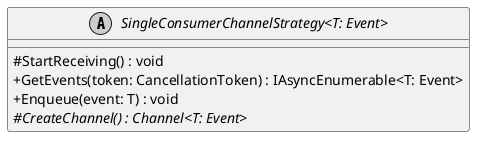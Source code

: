 @startuml
skinparam monochrome true
skinparam classAttributeIconSize 0

!startsub default
abstract class "SingleConsumerChannelStrategy<T: Event>" {
    # StartReceiving() : void
    + GetEvents(token: CancellationToken) : IAsyncEnumerable<T: Event>
    + Enqueue(event: T) : void
    # {abstract} CreateChannel() : Channel<T: Event>
}
!endsub
@enduml